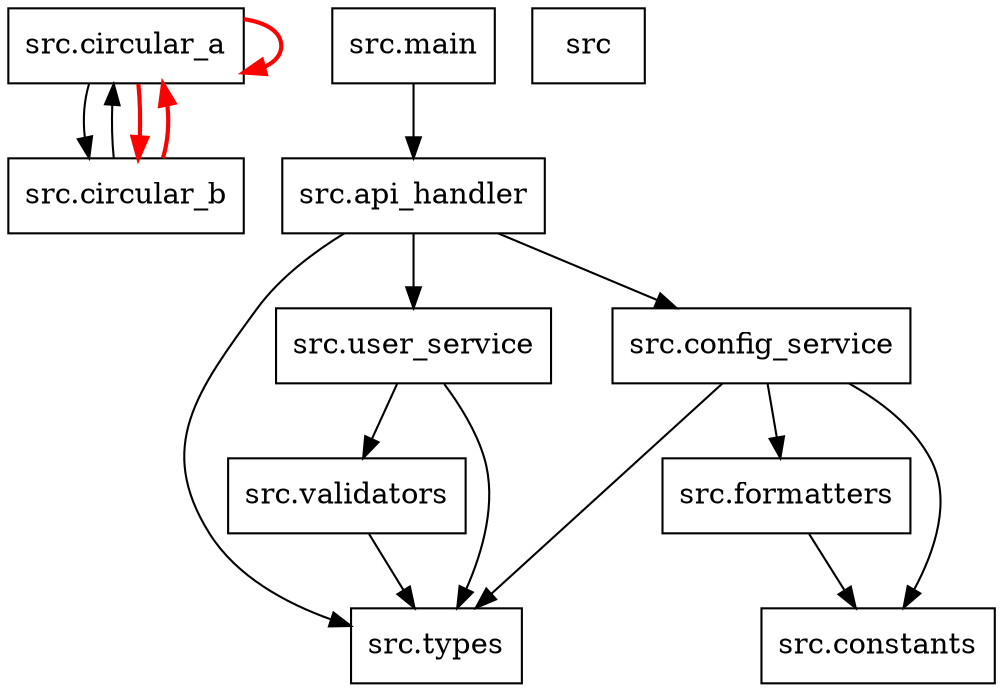 digraph DependencyGraph {
  rankdir=TB;
  node [shape=box, style=rounded];
  
  "src.circular_a" [label="src.circular_a", fillcolor="#ffffff", style=filled];
  "src.validators" [label="src.validators", fillcolor="#ffffff", style=filled];
  "src.types" [label="src.types", fillcolor="#ffffff", style=filled];
  "src" [label="src", fillcolor="#ffffff", style=filled];
  "src.circular_b" [label="src.circular_b", fillcolor="#ffffff", style=filled];
  "src.config_service" [label="src.config_service", fillcolor="#ffffff", style=filled];
  "src.main" [label="src.main", fillcolor="#ffffff", style=filled];
  "src.api_handler" [label="src.api_handler", fillcolor="#ffffff", style=filled];
  "src.formatters" [label="src.formatters", fillcolor="#ffffff", style=filled];
  "src.user_service" [label="src.user_service", fillcolor="#ffffff", style=filled];
  "src.constants" [label="src.constants", fillcolor="#ffffff", style=filled];
  
  "src.circular_a" -> "src.circular_b";
  "src.validators" -> "src.types";
  "src.circular_b" -> "src.circular_a";
  "src.config_service" -> "src.formatters";
  "src.config_service" -> "src.types";
  "src.config_service" -> "src.constants";
  "src.main" -> "src.api_handler";
  "src.api_handler" -> "src.types";
  "src.api_handler" -> "src.user_service";
  "src.api_handler" -> "src.config_service";
  "src.formatters" -> "src.constants";
  "src.user_service" -> "src.validators";
  "src.user_service" -> "src.types";
  
  // 循環依存
  edge [color=red, style=bold];
  "src.circular_a" -> "src.circular_b" [color=red];
  "src.circular_b" -> "src.circular_a" [color=red];
  "src.circular_a" -> "src.circular_a" [color=red];
}